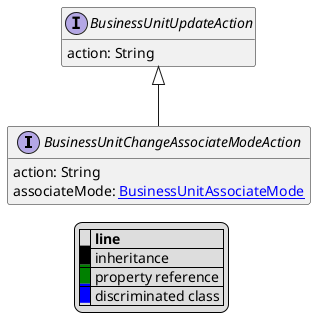 @startuml

hide empty fields
hide empty methods
legend
|= |= line |
|<back:black>   </back>| inheritance |
|<back:green>   </back>| property reference |
|<back:blue>   </back>| discriminated class |
endlegend
interface BusinessUnitChangeAssociateModeAction [[BusinessUnitChangeAssociateModeAction.svg]] extends BusinessUnitUpdateAction {
    action: String
    associateMode: [[BusinessUnitAssociateMode.svg BusinessUnitAssociateMode]]
}
interface BusinessUnitUpdateAction [[BusinessUnitUpdateAction.svg]]  {
    action: String
}





@enduml
